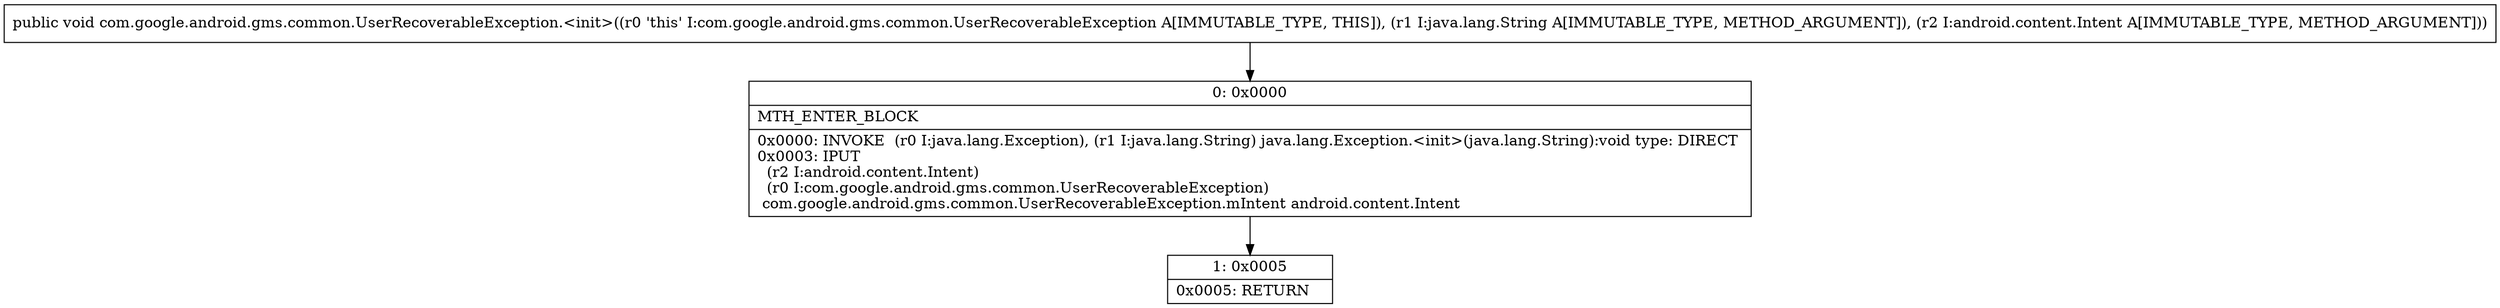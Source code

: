 digraph "CFG forcom.google.android.gms.common.UserRecoverableException.\<init\>(Ljava\/lang\/String;Landroid\/content\/Intent;)V" {
Node_0 [shape=record,label="{0\:\ 0x0000|MTH_ENTER_BLOCK\l|0x0000: INVOKE  (r0 I:java.lang.Exception), (r1 I:java.lang.String) java.lang.Exception.\<init\>(java.lang.String):void type: DIRECT \l0x0003: IPUT  \l  (r2 I:android.content.Intent)\l  (r0 I:com.google.android.gms.common.UserRecoverableException)\l com.google.android.gms.common.UserRecoverableException.mIntent android.content.Intent \l}"];
Node_1 [shape=record,label="{1\:\ 0x0005|0x0005: RETURN   \l}"];
MethodNode[shape=record,label="{public void com.google.android.gms.common.UserRecoverableException.\<init\>((r0 'this' I:com.google.android.gms.common.UserRecoverableException A[IMMUTABLE_TYPE, THIS]), (r1 I:java.lang.String A[IMMUTABLE_TYPE, METHOD_ARGUMENT]), (r2 I:android.content.Intent A[IMMUTABLE_TYPE, METHOD_ARGUMENT])) }"];
MethodNode -> Node_0;
Node_0 -> Node_1;
}


